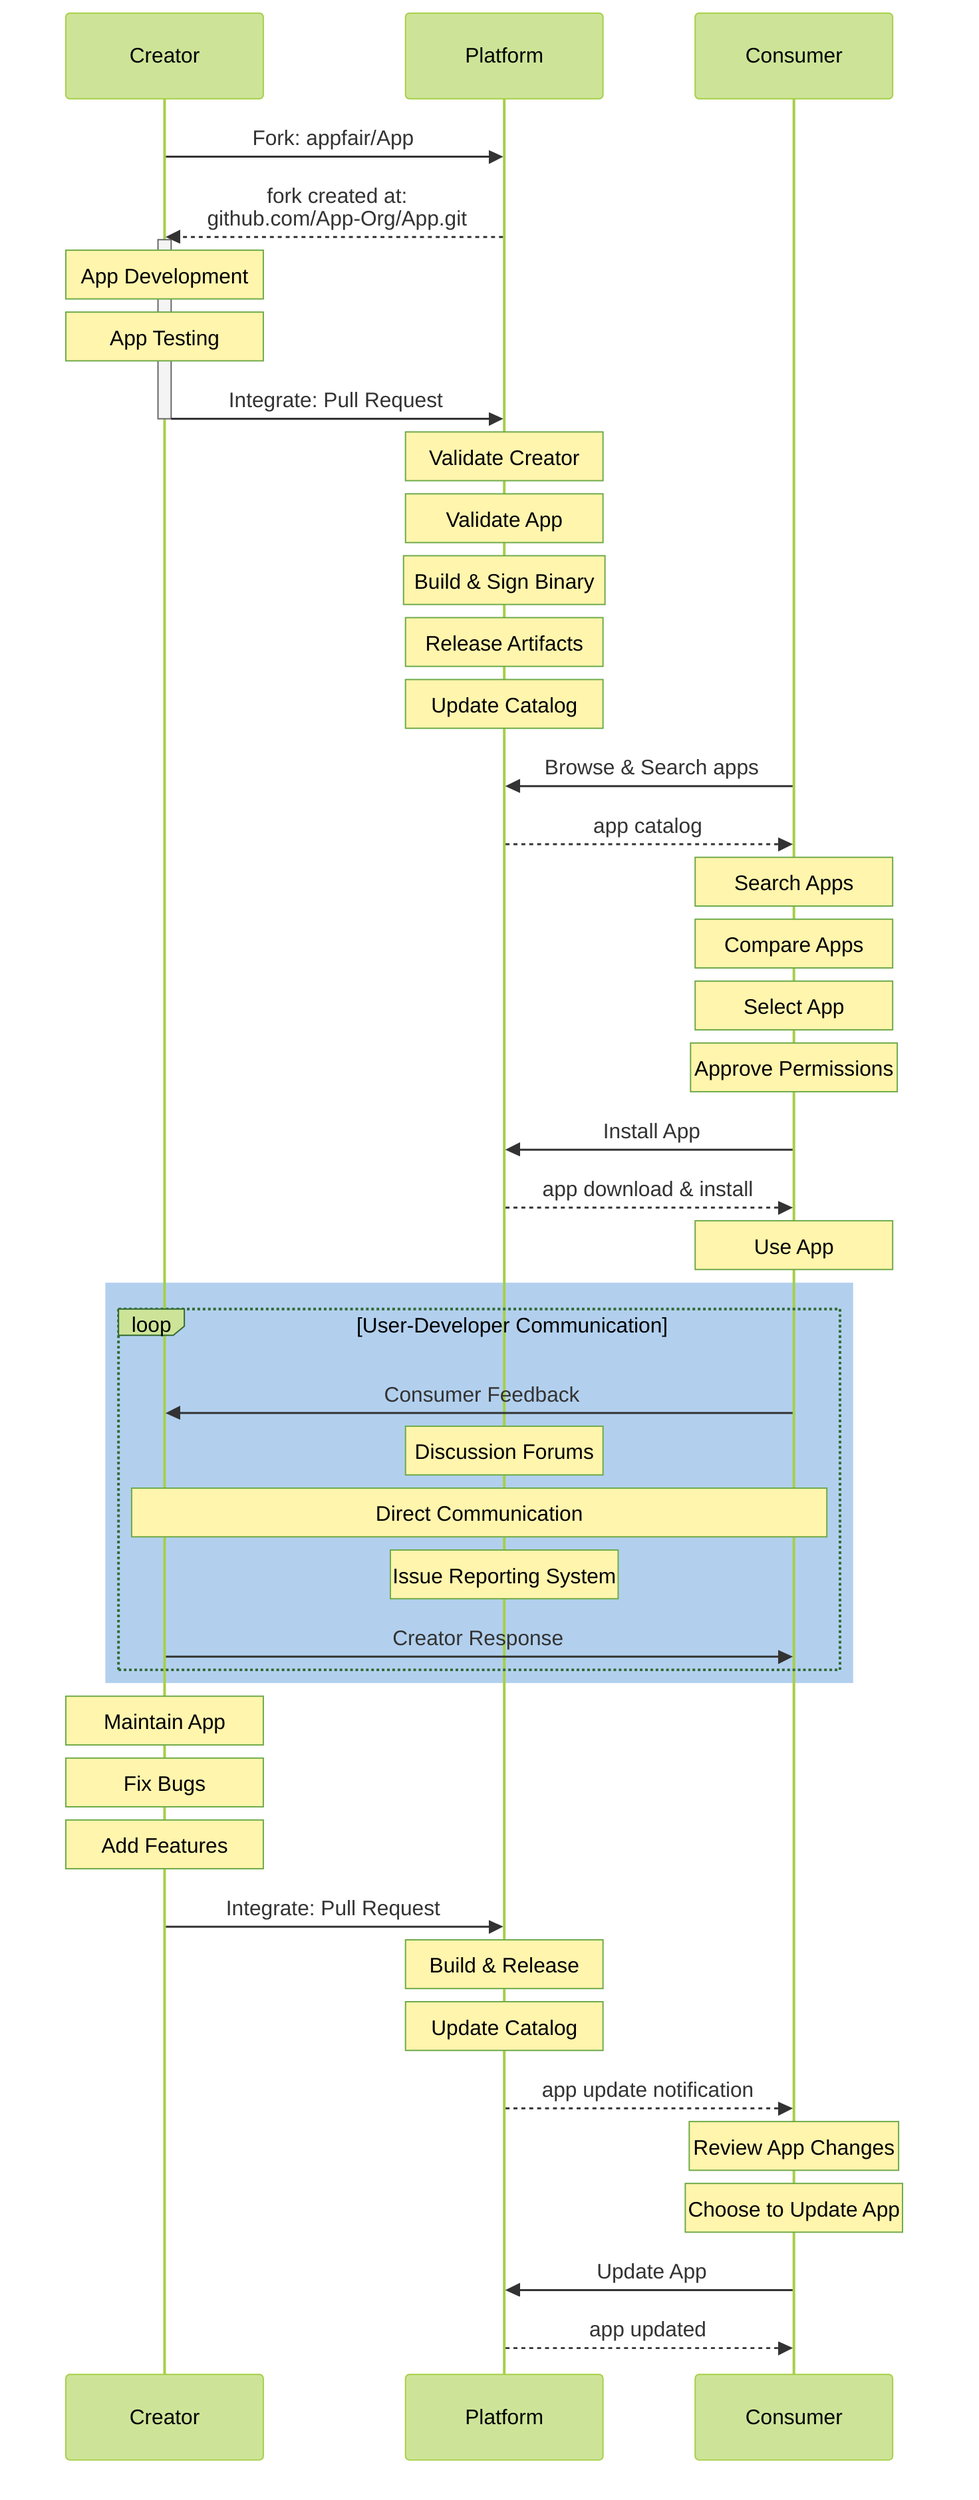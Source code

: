 %%{init: { 'logLevel': 'debug', 'theme': 'forest' } }%%
sequenceDiagram
    %% see: https://mermaid-js.github.io/mermaid/#/sequenceDiagram
    Creator->>Platform: Fork: appfair/App
    Platform-->>Creator: fork created at:<br />github.com/App-Org/App.git
    activate Creator
    Note over Creator: App Development
    Note over Creator: App Testing
    Creator->>Platform: Integrate: Pull Request
    deactivate Creator
    Note over Platform: Validate Creator
    Note over Platform: Validate App
    Note over Platform: Build & Sign Binary
    Note over Platform: Release Artifacts
    Note over Platform: Update Catalog
    Consumer->>Platform: Browse & Search apps
    Platform-->>Consumer: app catalog
    Note over Consumer: Search Apps
    Note over Consumer: Compare Apps
    Note over Consumer: Select App
    Note over Consumer: Approve Permissions
    Consumer->>Platform: Install App
    Platform-->>Consumer: app download & install
    Note over Consumer: Use App

    rect rgb(0, 100, 200, 0.3)
        loop User-Developer Communication
            Consumer->>Creator: Consumer Feedback
                Note over Platform: Discussion Forums
                Note over Creator,Consumer: Direct Communication
                Note over Platform: Issue Reporting System
            Creator->>Consumer: Creator Response
        end
    end

    Note over Creator: Maintain App
    Note over Creator: Fix Bugs
    Note over Creator: Add Features
    Creator->>Platform: Integrate: Pull Request
    Note over Platform: Build & Release
    Note over Platform: Update Catalog
    Platform-->>Consumer: app update notification
    Note over Consumer: Review App Changes
    Note over Consumer: Choose to Update App
    Consumer->>Platform: Update App
    Platform-->>Consumer: app updated